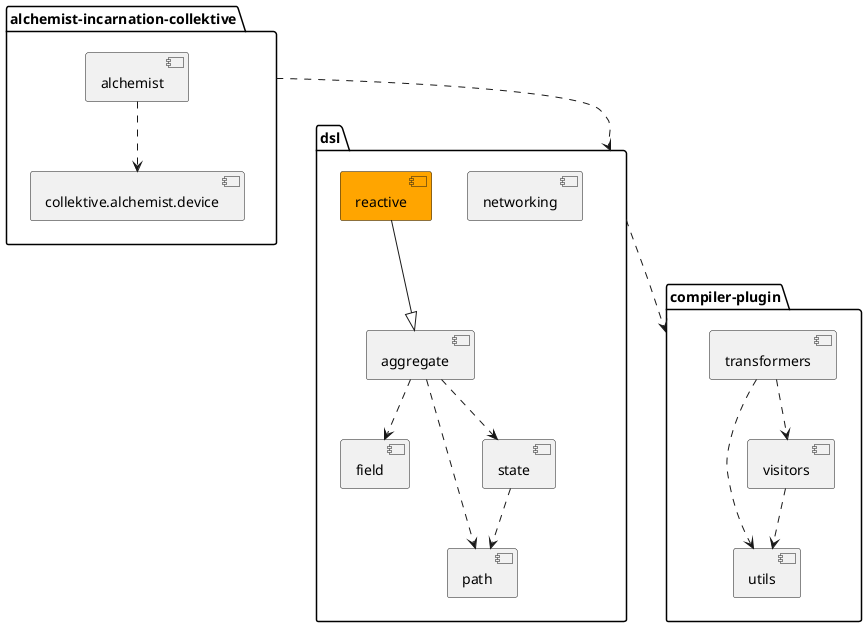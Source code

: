 @startuml

package dsl {
    [aggregate]
    [field]
    [networking]
    [path]
    [state]
    [reactive] #Orange
}

package "compiler-plugin" as plugin {
    [transformers]
    [utils]
    [visitors]
}

package "alchemist-incarnation-collektive" as alchemistIncarnation {
    [alchemist]
    [collektive.alchemist.device]
}

dsl ..> plugin
alchemistIncarnation ..> dsl

[aggregate] ..> [field]
[aggregate] ..> [path]
[aggregate] ..> [state]
[state] ..> [path]
[reactive] --|> [aggregate]

[transformers] ..> [utils]
[transformers] ..> [visitors]
[visitors] ..> [utils]

[alchemist] ..> [collektive.alchemist.device]

@enduml